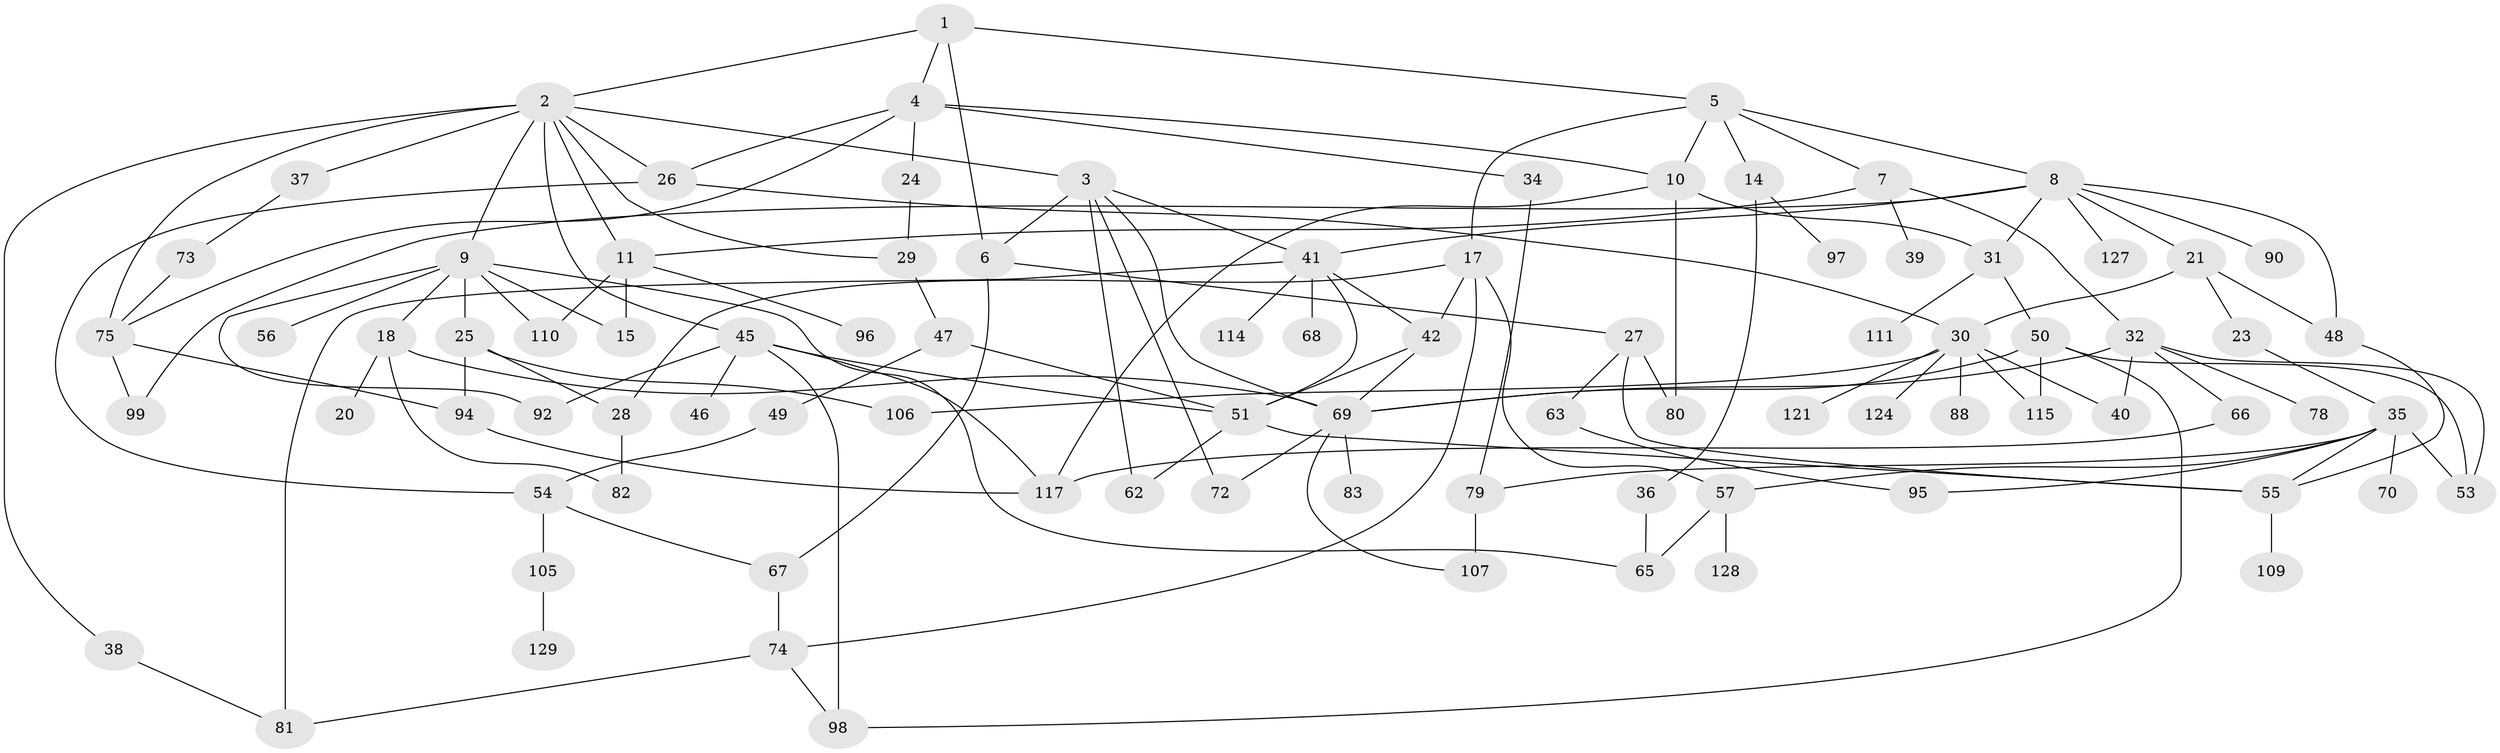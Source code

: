 // Generated by graph-tools (version 1.1) at 2025/51/02/27/25 19:51:38]
// undirected, 89 vertices, 141 edges
graph export_dot {
graph [start="1"]
  node [color=gray90,style=filled];
  1;
  2 [super="+22"];
  3 [super="+76"];
  4 [super="+84"];
  5 [super="+33"];
  6 [super="+61"];
  7;
  8 [super="+12"];
  9 [super="+60"];
  10 [super="+116"];
  11 [super="+13"];
  14 [super="+44"];
  15 [super="+16"];
  17 [super="+19"];
  18 [super="+118"];
  20;
  21 [super="+125"];
  23;
  24;
  25 [super="+87"];
  26;
  27 [super="+122"];
  28 [super="+89"];
  29;
  30 [super="+104"];
  31 [super="+43"];
  32 [super="+64"];
  34 [super="+59"];
  35 [super="+52"];
  36 [super="+86"];
  37;
  38 [super="+119"];
  39;
  40;
  41 [super="+91"];
  42;
  45 [super="+130"];
  46;
  47;
  48;
  49 [super="+100"];
  50 [super="+103"];
  51 [super="+108"];
  53 [super="+102"];
  54 [super="+58"];
  55 [super="+77"];
  56;
  57 [super="+112"];
  62;
  63;
  65;
  66;
  67;
  68;
  69 [super="+71"];
  70;
  72;
  73 [super="+123"];
  74 [super="+85"];
  75 [super="+101"];
  78;
  79;
  80;
  81;
  82 [super="+93"];
  83;
  88;
  90;
  92 [super="+126"];
  94;
  95;
  96;
  97;
  98;
  99;
  105 [super="+113"];
  106;
  107;
  109;
  110;
  111;
  114;
  115;
  117 [super="+120"];
  121;
  124;
  127;
  128;
  129;
  1 -- 2;
  1 -- 4;
  1 -- 5;
  1 -- 6;
  2 -- 3;
  2 -- 9;
  2 -- 11;
  2 -- 26;
  2 -- 37;
  2 -- 45;
  2 -- 38;
  2 -- 75;
  2 -- 29;
  3 -- 6;
  3 -- 69;
  3 -- 72;
  3 -- 62;
  3 -- 41;
  4 -- 10;
  4 -- 24;
  4 -- 34;
  4 -- 26;
  4 -- 75;
  5 -- 7;
  5 -- 8;
  5 -- 14;
  5 -- 17;
  5 -- 10;
  6 -- 27;
  6 -- 67;
  7 -- 32;
  7 -- 39;
  7 -- 11;
  8 -- 41;
  8 -- 90;
  8 -- 127;
  8 -- 99;
  8 -- 48;
  8 -- 21;
  8 -- 31;
  9 -- 18;
  9 -- 25;
  9 -- 56;
  9 -- 92;
  9 -- 65;
  9 -- 110;
  9 -- 15;
  10 -- 80;
  10 -- 31;
  10 -- 117;
  11 -- 15;
  11 -- 96;
  11 -- 110;
  14 -- 36;
  14 -- 97;
  17 -- 57;
  17 -- 74;
  17 -- 42;
  17 -- 28;
  18 -- 20;
  18 -- 82;
  18 -- 69;
  21 -- 23;
  21 -- 48;
  21 -- 30;
  23 -- 35;
  24 -- 29;
  25 -- 28;
  25 -- 106;
  25 -- 94;
  26 -- 30;
  26 -- 54;
  27 -- 55;
  27 -- 63;
  27 -- 80;
  28 -- 82;
  29 -- 47;
  30 -- 40;
  30 -- 88;
  30 -- 106;
  30 -- 121;
  30 -- 124;
  30 -- 115 [weight=2];
  31 -- 50;
  31 -- 111;
  32 -- 69;
  32 -- 78;
  32 -- 40;
  32 -- 66;
  32 -- 53;
  34 -- 79;
  35 -- 70;
  35 -- 95;
  35 -- 53;
  35 -- 79;
  35 -- 55;
  35 -- 57;
  36 -- 65;
  37 -- 73;
  38 -- 81;
  41 -- 42;
  41 -- 68;
  41 -- 81;
  41 -- 51;
  41 -- 114;
  42 -- 51;
  42 -- 69;
  45 -- 46;
  45 -- 98;
  45 -- 117;
  45 -- 51;
  45 -- 92;
  47 -- 49;
  47 -- 51;
  48 -- 55;
  49 -- 54;
  50 -- 115;
  50 -- 98;
  50 -- 69;
  50 -- 53;
  51 -- 62;
  51 -- 55;
  54 -- 67;
  54 -- 105;
  55 -- 109;
  57 -- 65;
  57 -- 128;
  63 -- 95;
  66 -- 117;
  67 -- 74;
  69 -- 72;
  69 -- 83;
  69 -- 107;
  73 -- 75;
  74 -- 81;
  74 -- 98;
  75 -- 94;
  75 -- 99;
  79 -- 107;
  94 -- 117;
  105 -- 129;
}
